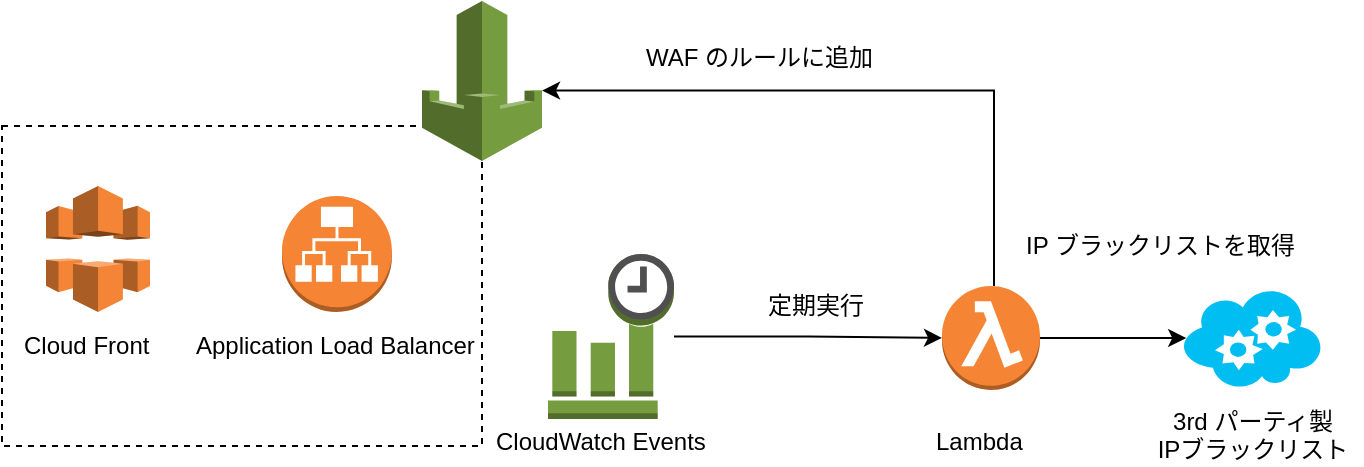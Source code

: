 <mxfile version="10.5.4" type="device"><diagram id="J3s6HFCcqBChiwwsmSaE" name="Page-1"><mxGraphModel dx="1083" dy="667" grid="1" gridSize="10" guides="1" tooltips="1" connect="1" arrows="1" fold="1" page="1" pageScale="1" pageWidth="827" pageHeight="1169" math="0" shadow="0"><root><mxCell id="0"/><mxCell id="1" parent="0"/><mxCell id="K5BaaXKK1KrV3pdy0sMz-11" value="" style="rounded=0;whiteSpace=wrap;html=1;dashed=1;fillColor=none;" vertex="1" parent="1"><mxGeometry x="110" y="220" width="240" height="160" as="geometry"/></mxCell><mxCell id="K5BaaXKK1KrV3pdy0sMz-2" value="" style="outlineConnect=0;dashed=0;verticalLabelPosition=bottom;verticalAlign=top;align=center;html=1;shape=mxgraph.aws3.cloudfront;fillColor=#F58536;gradientColor=none;" vertex="1" parent="1"><mxGeometry x="132" y="250" width="52" height="63" as="geometry"/></mxCell><mxCell id="K5BaaXKK1KrV3pdy0sMz-3" value="" style="outlineConnect=0;dashed=0;verticalLabelPosition=bottom;verticalAlign=top;align=center;html=1;shape=mxgraph.aws3.application_load_balancer;fillColor=#F58534;gradientColor=none;" vertex="1" parent="1"><mxGeometry x="250" y="255" width="55" height="58" as="geometry"/></mxCell><mxCell id="K5BaaXKK1KrV3pdy0sMz-5" value="Application Load Balancer&lt;br&gt;" style="text;html=1;resizable=0;points=[];autosize=1;align=left;verticalAlign=top;spacingTop=-4;" vertex="1" parent="1"><mxGeometry x="204.5" y="320" width="150" height="20" as="geometry"/></mxCell><mxCell id="K5BaaXKK1KrV3pdy0sMz-6" value="Cloud Front&lt;br&gt;" style="text;html=1;resizable=0;points=[];autosize=1;align=left;verticalAlign=top;spacingTop=-4;" vertex="1" parent="1"><mxGeometry x="119" y="320" width="80" height="20" as="geometry"/></mxCell><mxCell id="K5BaaXKK1KrV3pdy0sMz-15" style="edgeStyle=orthogonalEdgeStyle;rounded=0;orthogonalLoop=1;jettySize=auto;html=1;" edge="1" parent="1" source="K5BaaXKK1KrV3pdy0sMz-8" target="K5BaaXKK1KrV3pdy0sMz-12"><mxGeometry relative="1" as="geometry"/></mxCell><mxCell id="K5BaaXKK1KrV3pdy0sMz-8" value="" style="outlineConnect=0;dashed=0;verticalLabelPosition=bottom;verticalAlign=top;align=center;html=1;shape=mxgraph.aws3.event_time_based;fillColor=#759C3E;gradientColor=none;" vertex="1" parent="1"><mxGeometry x="383" y="284" width="63" height="82.5" as="geometry"/></mxCell><mxCell id="K5BaaXKK1KrV3pdy0sMz-9" value="CloudWatch Events&lt;br&gt;" style="text;html=1;resizable=0;points=[];autosize=1;align=left;verticalAlign=top;spacingTop=-4;" vertex="1" parent="1"><mxGeometry x="354.5" y="367.5" width="120" height="20" as="geometry"/></mxCell><mxCell id="K5BaaXKK1KrV3pdy0sMz-4" value="" style="outlineConnect=0;dashed=0;verticalLabelPosition=bottom;verticalAlign=top;align=center;html=1;shape=mxgraph.aws3.waf;fillColor=#759C3E;gradientColor=none;" vertex="1" parent="1"><mxGeometry x="320" y="157.5" width="60" height="80" as="geometry"/></mxCell><mxCell id="K5BaaXKK1KrV3pdy0sMz-20" style="edgeStyle=orthogonalEdgeStyle;rounded=0;orthogonalLoop=1;jettySize=auto;html=1;entryX=0.03;entryY=0.5;entryDx=0;entryDy=0;entryPerimeter=0;" edge="1" parent="1" source="K5BaaXKK1KrV3pdy0sMz-12" target="K5BaaXKK1KrV3pdy0sMz-13"><mxGeometry relative="1" as="geometry"/></mxCell><mxCell id="K5BaaXKK1KrV3pdy0sMz-24" style="edgeStyle=orthogonalEdgeStyle;rounded=0;orthogonalLoop=1;jettySize=auto;html=1;entryX=1;entryY=0.56;entryDx=0;entryDy=0;entryPerimeter=0;" edge="1" parent="1" source="K5BaaXKK1KrV3pdy0sMz-12" target="K5BaaXKK1KrV3pdy0sMz-4"><mxGeometry relative="1" as="geometry"><Array as="points"><mxPoint x="606" y="203"/></Array></mxGeometry></mxCell><mxCell id="K5BaaXKK1KrV3pdy0sMz-12" value="" style="outlineConnect=0;dashed=0;verticalLabelPosition=bottom;verticalAlign=top;align=center;html=1;shape=mxgraph.aws3.lambda_function;fillColor=#F58534;gradientColor=none;" vertex="1" parent="1"><mxGeometry x="580" y="300" width="49" height="52" as="geometry"/></mxCell><mxCell id="K5BaaXKK1KrV3pdy0sMz-13" value="" style="verticalLabelPosition=bottom;html=1;verticalAlign=top;align=center;strokeColor=none;fillColor=#00BEF2;shape=mxgraph.azure.cloud_service;dashed=1;" vertex="1" parent="1"><mxGeometry x="700" y="301" width="70" height="50" as="geometry"/></mxCell><mxCell id="K5BaaXKK1KrV3pdy0sMz-14" value="3rd パーティ製 &lt;br&gt;IPブラックリスト" style="text;html=1;resizable=0;points=[];autosize=1;align=center;verticalAlign=top;spacingTop=-4;" vertex="1" parent="1"><mxGeometry x="680" y="357.5" width="110" height="30" as="geometry"/></mxCell><mxCell id="K5BaaXKK1KrV3pdy0sMz-16" value="Lambda&lt;br&gt;" style="text;html=1;resizable=0;points=[];autosize=1;align=left;verticalAlign=top;spacingTop=-4;" vertex="1" parent="1"><mxGeometry x="574.5" y="367.5" width="60" height="20" as="geometry"/></mxCell><mxCell id="K5BaaXKK1KrV3pdy0sMz-21" value="IP ブラックリストを取得" style="text;html=1;resizable=0;points=[];autosize=1;align=left;verticalAlign=top;spacingTop=-4;" vertex="1" parent="1"><mxGeometry x="620" y="270" width="150" height="20" as="geometry"/></mxCell><mxCell id="K5BaaXKK1KrV3pdy0sMz-25" value="WAF のルールに追加" style="text;html=1;resizable=0;points=[];autosize=1;align=left;verticalAlign=top;spacingTop=-4;" vertex="1" parent="1"><mxGeometry x="430" y="176" width="130" height="20" as="geometry"/></mxCell><mxCell id="K5BaaXKK1KrV3pdy0sMz-28" value="定期実行" style="text;html=1;resizable=0;points=[];autosize=1;align=left;verticalAlign=top;spacingTop=-4;" vertex="1" parent="1"><mxGeometry x="491" y="300" width="60" height="20" as="geometry"/></mxCell></root></mxGraphModel></diagram></mxfile>